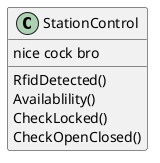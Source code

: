 @startuml
class StationControl
{
    RfidDetected()
    Availablility()
    CheckLocked()
    CheckOpenClosed()
    nice cock bro 
}
@enduml
